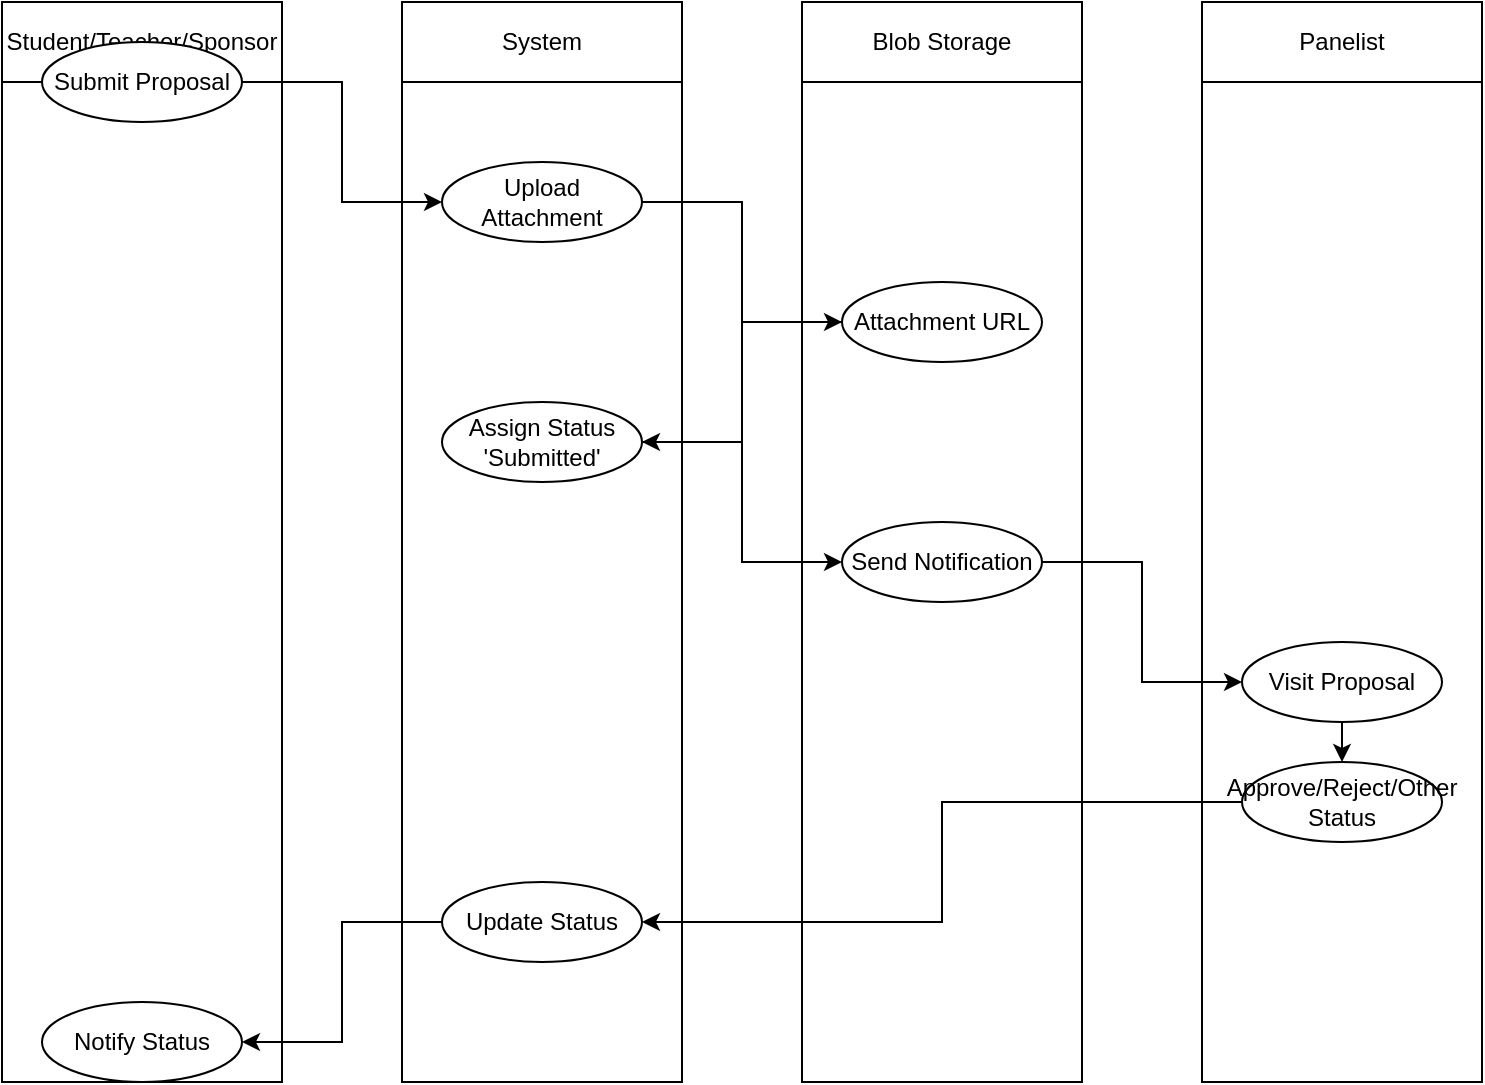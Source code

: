 <mxfile>
    <diagram id="R2lEEEUBdFMjLlhIrx00" name="Page-1">
        <mxGraphModel dx="1146" dy="647" grid="1" gridSize="10" guides="1" tooltips="1" connect="1" arrows="1" fold="1" page="1" pageScale="1" pageWidth="1100" pageHeight="850" background="none" math="0" shadow="0">
            <root>
                <mxCell id="0"/>
                <mxCell id="1" parent="0"/>
                <mxCell id="2" value="Student/Teacher/Sponsor" style="shape=swimlane;whiteSpace=wrap;html=1;" parent="1" vertex="1">
                    <mxGeometry x="60" y="20" width="140" height="540" as="geometry"/>
                </mxCell>
                <mxCell id="3" value="System" style="shape=swimlane;whiteSpace=wrap;html=1;" parent="1" vertex="1">
                    <mxGeometry x="260" y="20" width="140" height="540" as="geometry"/>
                </mxCell>
                <mxCell id="4" value="Blob Storage" style="shape=swimlane;whiteSpace=wrap;html=1;" parent="1" vertex="1">
                    <mxGeometry x="460" y="20" width="140" height="540" as="geometry"/>
                </mxCell>
                <mxCell id="5" value="Panelist" style="shape=swimlane;whiteSpace=wrap;html=1;" parent="1" vertex="1">
                    <mxGeometry x="660" y="20" width="140" height="540" as="geometry"/>
                </mxCell>
                <mxCell id="6" value="Submit Proposal" style="shape=ellipse;whiteSpace=wrap;html=1;" parent="1" vertex="1">
                    <mxGeometry x="80" y="40" width="100" height="40" as="geometry"/>
                </mxCell>
                <mxCell id="7" value="Upload Attachment" style="shape=ellipse;whiteSpace=wrap;html=1;" parent="1" vertex="1">
                    <mxGeometry x="280" y="100" width="100" height="40" as="geometry"/>
                </mxCell>
                <mxCell id="8" value="Attachment URL" style="shape=ellipse;whiteSpace=wrap;html=1;" parent="1" vertex="1">
                    <mxGeometry x="480" y="160" width="100" height="40" as="geometry"/>
                </mxCell>
                <mxCell id="9" value="Assign Status 'Submitted'" style="shape=ellipse;whiteSpace=wrap;html=1;" parent="1" vertex="1">
                    <mxGeometry x="280" y="220" width="100" height="40" as="geometry"/>
                </mxCell>
                <mxCell id="10" value="Send Notification" style="shape=ellipse;whiteSpace=wrap;html=1;" parent="1" vertex="1">
                    <mxGeometry x="480" y="280" width="100" height="40" as="geometry"/>
                </mxCell>
                <mxCell id="11" value="Visit Proposal" style="shape=ellipse;whiteSpace=wrap;html=1;" parent="1" vertex="1">
                    <mxGeometry x="680" y="340" width="100" height="40" as="geometry"/>
                </mxCell>
                <mxCell id="12" value="Approve/Reject/Other Status" style="shape=ellipse;whiteSpace=wrap;html=1;" parent="1" vertex="1">
                    <mxGeometry x="680" y="400" width="100" height="40" as="geometry"/>
                </mxCell>
                <mxCell id="13" value="Update Status" style="shape=ellipse;whiteSpace=wrap;html=1;" parent="1" vertex="1">
                    <mxGeometry x="280" y="460" width="100" height="40" as="geometry"/>
                </mxCell>
                <mxCell id="14" value="Notify Status" style="shape=ellipse;whiteSpace=wrap;html=1;" parent="1" vertex="1">
                    <mxGeometry x="80" y="520" width="100" height="40" as="geometry"/>
                </mxCell>
                <mxCell id="15" style="edgeStyle=elbowEdgeStyle;html=1;rounded=0;orthogonalLoop=1;jettySize=auto;" parent="1" source="6" target="7" edge="1">
                    <mxGeometry relative="1" as="geometry"/>
                </mxCell>
                <mxCell id="16" style="edgeStyle=elbowEdgeStyle;html=1;rounded=0;orthogonalLoop=1;jettySize=auto;" parent="1" source="7" target="8" edge="1">
                    <mxGeometry relative="1" as="geometry"/>
                </mxCell>
                <mxCell id="17" style="edgeStyle=elbowEdgeStyle;html=1;rounded=0;orthogonalLoop=1;jettySize=auto;" parent="1" source="8" target="9" edge="1">
                    <mxGeometry relative="1" as="geometry"/>
                </mxCell>
                <mxCell id="18" style="edgeStyle=elbowEdgeStyle;html=1;rounded=0;orthogonalLoop=1;jettySize=auto;" parent="1" source="9" target="10" edge="1">
                    <mxGeometry relative="1" as="geometry"/>
                </mxCell>
                <mxCell id="19" style="edgeStyle=elbowEdgeStyle;html=1;rounded=0;orthogonalLoop=1;jettySize=auto;" parent="1" source="10" target="11" edge="1">
                    <mxGeometry relative="1" as="geometry"/>
                </mxCell>
                <mxCell id="20" style="edgeStyle=elbowEdgeStyle;html=1;rounded=0;orthogonalLoop=1;jettySize=auto;" parent="1" source="11" target="12" edge="1">
                    <mxGeometry relative="1" as="geometry"/>
                </mxCell>
                <mxCell id="21" style="edgeStyle=elbowEdgeStyle;html=1;rounded=0;orthogonalLoop=1;jettySize=auto;" parent="1" source="12" target="13" edge="1">
                    <mxGeometry relative="1" as="geometry"/>
                </mxCell>
                <mxCell id="22" style="edgeStyle=elbowEdgeStyle;html=1;rounded=0;orthogonalLoop=1;jettySize=auto;" parent="1" source="13" target="14" edge="1">
                    <mxGeometry relative="1" as="geometry"/>
                </mxCell>
            </root>
        </mxGraphModel>
    </diagram>
</mxfile>